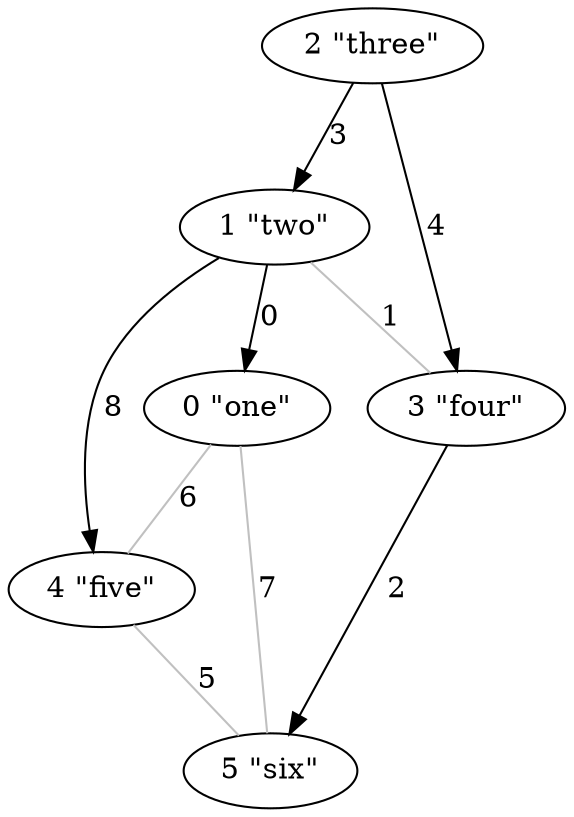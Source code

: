 digraph G {
    2 [label="2 \"three\""];
    2 -> 1 [label="3"];
    1 [label="1 \"two\""];
    1 -> 4 [label="8"];
    4 [label="4 \"five\""];
    1 -> 0 [label="0"];
    0 [label="0 \"one\""];
    2 -> 3 [label="4"];
    3 [label="3 \"four\""];
    3 -> 5 [label="2"];
    5 [label="5 \"six\""];
    subgraph nonTreeEdges {
        edge[dir=none, color=gray];        1 -> 3 [label="1", color=gray];
        4 -> 5 [label="5", color=gray];
        0 -> 4 [label="6", color=gray];
        0 -> 5 [label="7", color=gray];
    }
}
